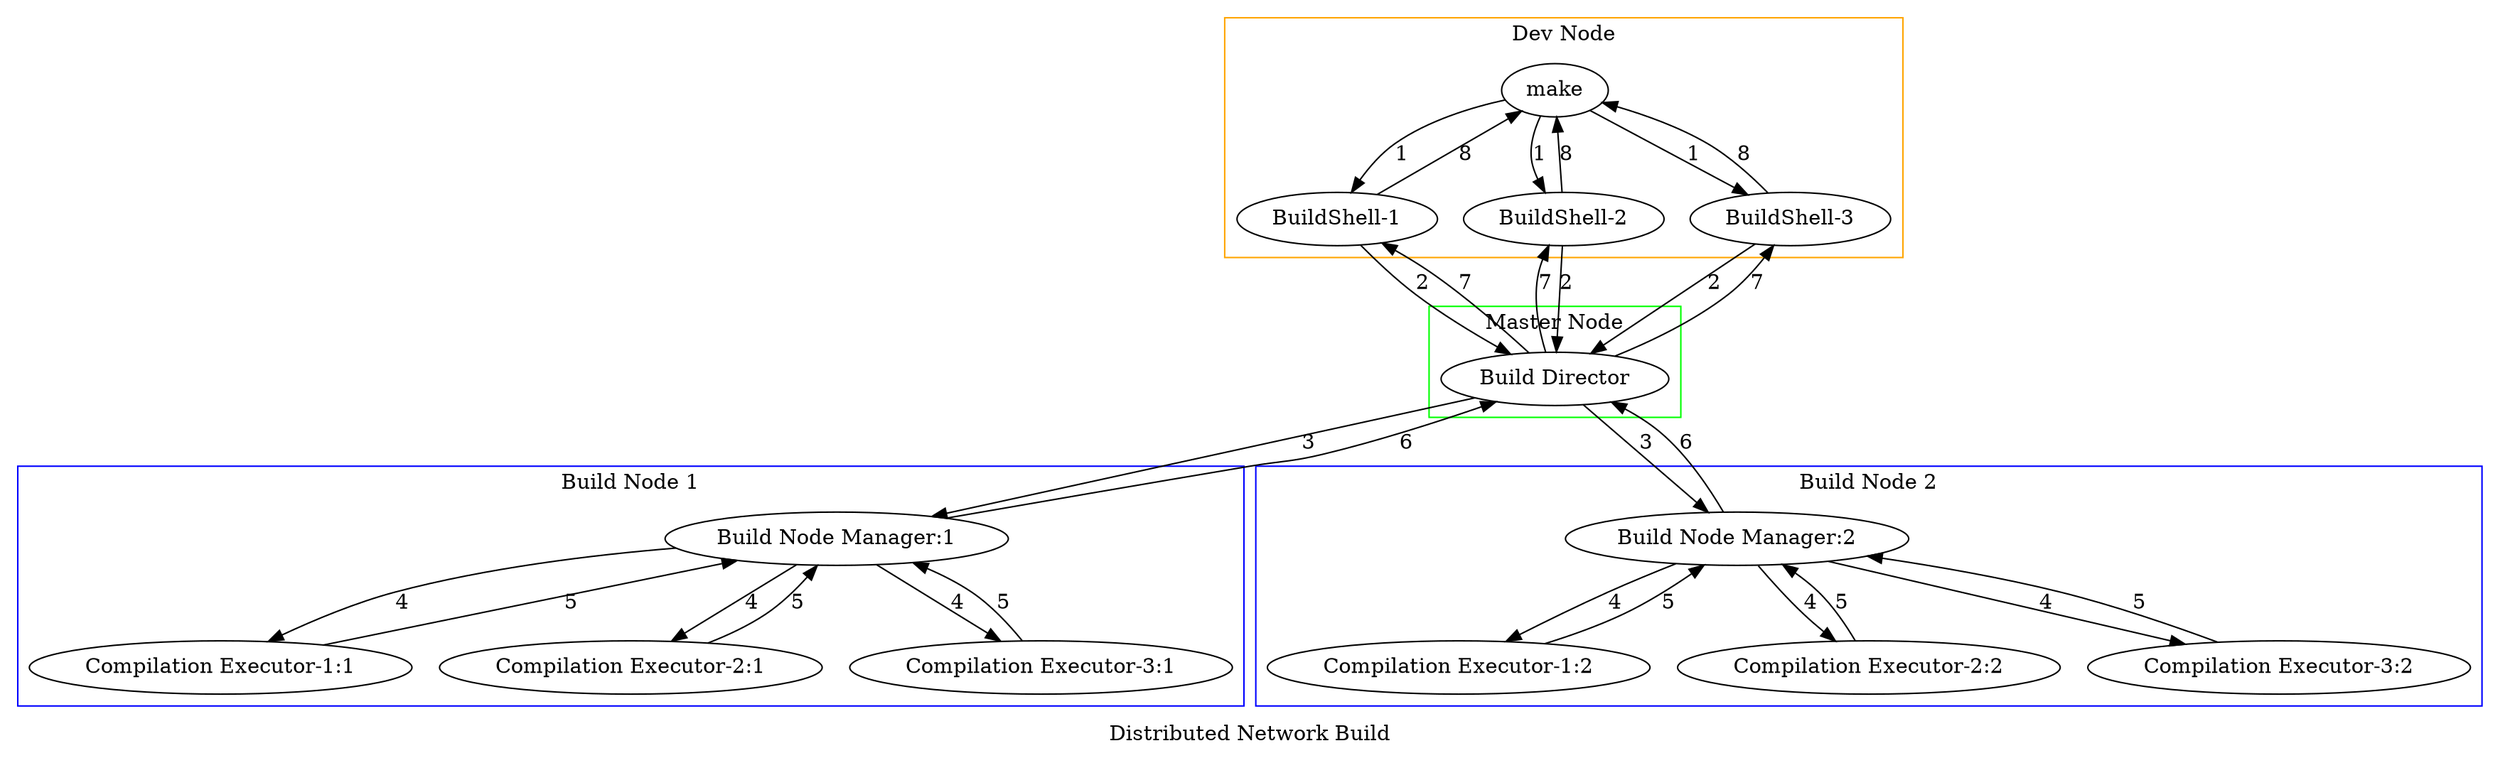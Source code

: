 Digraph G {
   label = "Distributed Network Build"
   overlap = scale

   subgraph clusterDevNode {
      color = orange
      label = "Dev Node"

      "make"
      "BuildShell-1"
      "BuildShell-2"
      "BuildShell-3"
   }

   subgraph clusterBuildDirector {
      color = green
      label = "Master Node"
      size = "2,2"

      buildDirector [label="Build Director"];
   }

   subgraph clusterBuildNode1 {
      color = blue
      label = "Build Node 1"

      "Build Node Manager:1"
      "Compilation Executor-1:1"
      "Compilation Executor-2:1"
      "Compilation Executor-3:1"
   }

   subgraph clusterBuildNode2 {
      color = blue
      label = "Build Node 2"

      "Build Node Manager:2"
      "Compilation Executor-1:2"
      "Compilation Executor-2:2"
      "Compilation Executor-3:2"
   }

   "make" -> "BuildShell-1" [label=1]
   "make" -> "BuildShell-2" [label=1]
   "make" -> "BuildShell-3" [label=1]
   "BuildShell-1" -> buildDirector [label=2]
   "BuildShell-2" -> buildDirector [label=2]
   "BuildShell-3" -> buildDirector [label=2]
   buildDirector -> "Build Node Manager:1" [label=3]
   buildDirector -> "Build Node Manager:2" [label=3]
   "Build Node Manager:1" -> "Compilation Executor-1:1" [label=4]
   "Build Node Manager:1" -> "Compilation Executor-2:1" [label=4]
   "Build Node Manager:1" -> "Compilation Executor-3:1" [label=4]
   "Build Node Manager:2" -> "Compilation Executor-1:2" [label=4]
   "Build Node Manager:2" -> "Compilation Executor-2:2" [label=4]
   "Build Node Manager:2" -> "Compilation Executor-3:2" [label=4]
   "Compilation Executor-1:1" -> "Build Node Manager:1" [label=5]
   "Compilation Executor-2:1" -> "Build Node Manager:1" [label=5]
   "Compilation Executor-3:1" -> "Build Node Manager:1" [label=5]
   "Compilation Executor-1:2" -> "Build Node Manager:2" [label=5]
   "Compilation Executor-2:2" -> "Build Node Manager:2" [label=5]
   "Compilation Executor-3:2" -> "Build Node Manager:2" [label=5]
   "Build Node Manager:1" -> buildDirector [label=6]
   "Build Node Manager:2" -> buildDirector [label=6]
   buildDirector -> "BuildShell-1" [label=7]
   buildDirector -> "BuildShell-2" [label=7]
   buildDirector -> "BuildShell-3" [label=7]
   "BuildShell-1" -> "make" [label=8]
   "BuildShell-2" -> "make" [label=8]
   "BuildShell-3" -> "make" [label=8]
}
